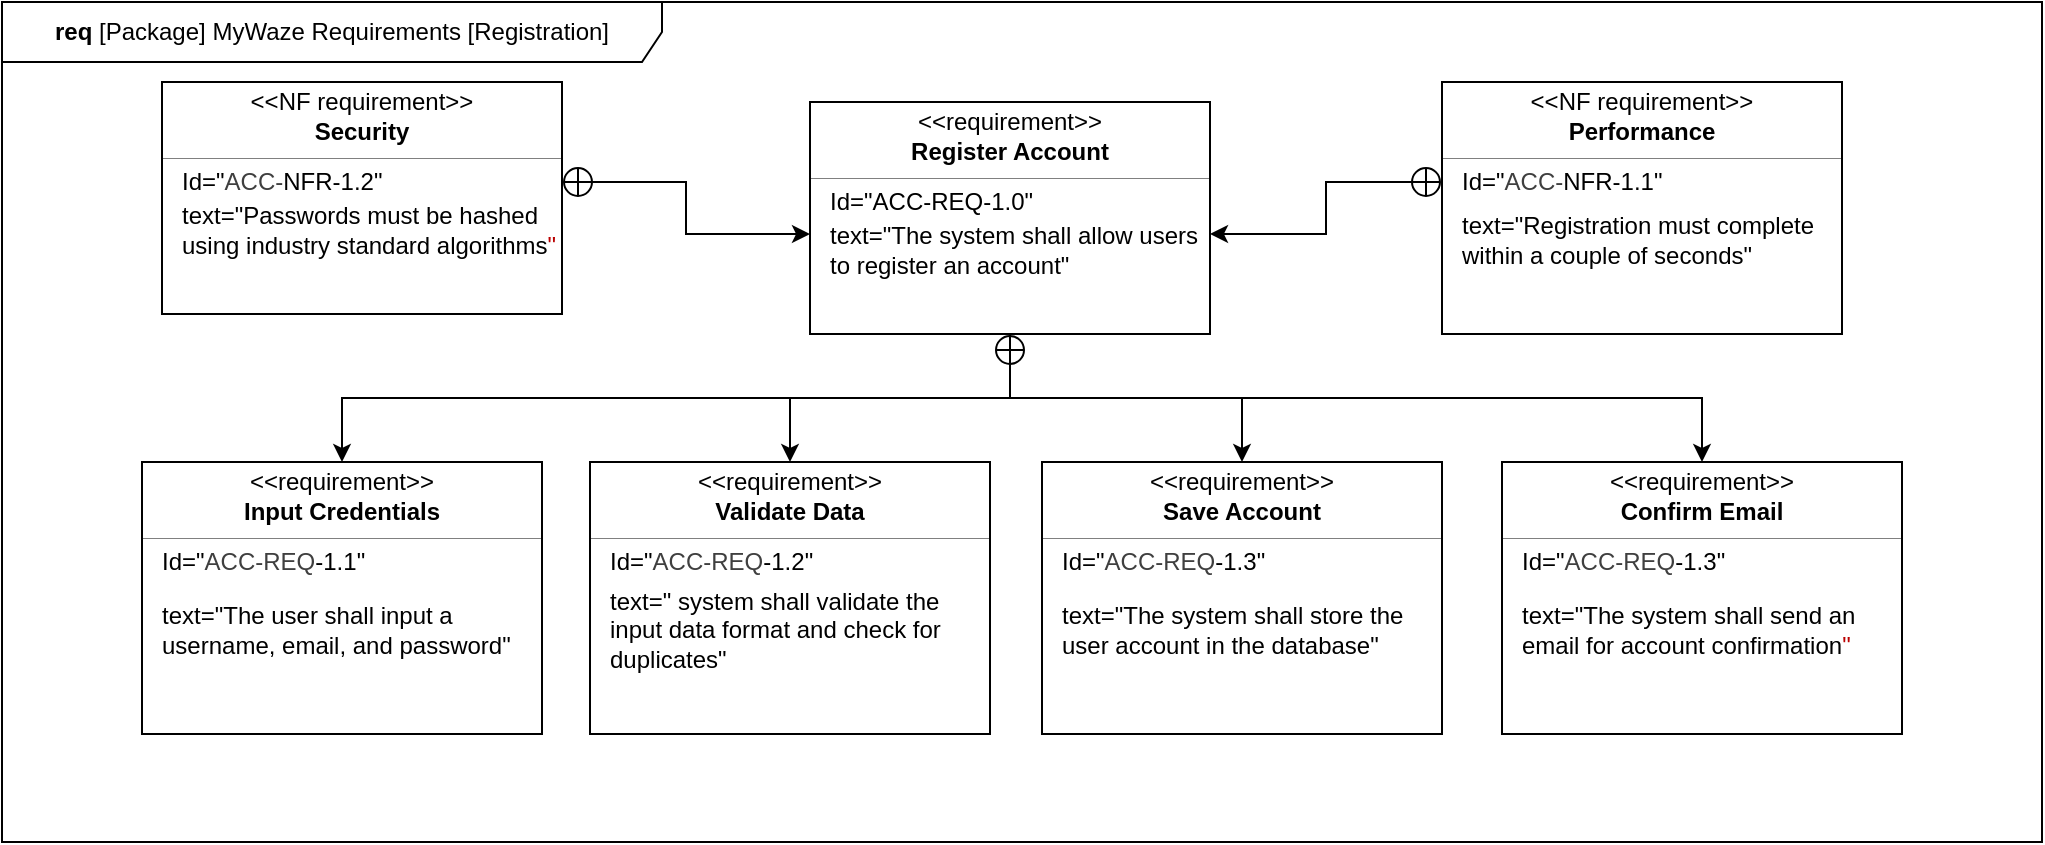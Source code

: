 <mxfile version="26.2.14">
  <diagram name="Page-1" id="jVy5ansgh5haitN2zPb1">
    <mxGraphModel dx="1034" dy="536" grid="1" gridSize="10" guides="1" tooltips="1" connect="1" arrows="1" fold="1" page="1" pageScale="1" pageWidth="827" pageHeight="1169" math="0" shadow="0">
      <root>
        <mxCell id="0" />
        <mxCell id="1" parent="0" />
        <mxCell id="3hlQd6VnyrCngBvV6r2V-1" value="&lt;b&gt;req&amp;nbsp;&lt;/b&gt;[Package] MyWaze Requirements [Registration]" style="shape=umlFrame;whiteSpace=wrap;html=1;pointerEvents=0;recursiveResize=0;container=1;collapsible=0;width=330;height=30;" parent="1" vertex="1">
          <mxGeometry x="40" y="20" width="1020" height="420" as="geometry" />
        </mxCell>
        <mxCell id="3hlQd6VnyrCngBvV6r2V-31" value="" style="fontStyle=1;align=center;verticalAlign=middle;childLayout=stackLayout;horizontal=1;horizontalStack=0;resizeParent=1;resizeParentMax=0;resizeLast=0;marginBottom=0;" parent="3hlQd6VnyrCngBvV6r2V-1" vertex="1">
          <mxGeometry x="294" y="230" width="200" height="136" as="geometry" />
        </mxCell>
        <mxCell id="3hlQd6VnyrCngBvV6r2V-32" value="&amp;lt;&amp;lt;requirement&amp;gt;&amp;gt;" style="html=1;align=center;spacing=0;verticalAlign=middle;strokeColor=none;fillColor=none;whiteSpace=wrap;spacingTop=3;" parent="3hlQd6VnyrCngBvV6r2V-31" vertex="1">
          <mxGeometry width="200" height="16" as="geometry" />
        </mxCell>
        <mxCell id="3hlQd6VnyrCngBvV6r2V-33" value="&lt;div&gt;Validate Data&lt;/div&gt;" style="html=1;align=center;spacing=0;verticalAlign=middle;strokeColor=none;fillColor=none;whiteSpace=wrap;fontStyle=1" parent="3hlQd6VnyrCngBvV6r2V-31" vertex="1">
          <mxGeometry y="16" width="200" height="18" as="geometry" />
        </mxCell>
        <mxCell id="3hlQd6VnyrCngBvV6r2V-34" value="" style="line;strokeWidth=0.25;fillColor=none;align=left;verticalAlign=middle;spacingTop=-1;spacingLeft=3;spacingRight=3;rotatable=0;labelPosition=right;points=[];portConstraint=eastwest;" parent="3hlQd6VnyrCngBvV6r2V-31" vertex="1">
          <mxGeometry y="34" width="200" height="8" as="geometry" />
        </mxCell>
        <mxCell id="3hlQd6VnyrCngBvV6r2V-35" value="Id=&quot;&lt;span style=&quot;color: rgb(63, 63, 63);&quot;&gt;ACC-REQ&lt;/span&gt;&lt;span style=&quot;background-color: transparent;&quot;&gt;-1.2&lt;/span&gt;&quot;" style="html=1;align=left;spacing=0;verticalAlign=middle;strokeColor=none;fillColor=none;whiteSpace=wrap;spacingLeft=10;" parent="3hlQd6VnyrCngBvV6r2V-31" vertex="1">
          <mxGeometry y="42" width="200" height="16" as="geometry" />
        </mxCell>
        <mxCell id="3hlQd6VnyrCngBvV6r2V-36" value="text=&quot;&amp;nbsp;system shall validate the input data format and check for duplicates&quot;" style="html=1;align=left;spacing=0;verticalAlign=middle;strokeColor=none;fillColor=none;whiteSpace=wrap;spacingLeft=10;" parent="3hlQd6VnyrCngBvV6r2V-31" vertex="1">
          <mxGeometry y="58" width="200" height="52" as="geometry" />
        </mxCell>
        <mxCell id="3hlQd6VnyrCngBvV6r2V-37" value="" style="html=1;align=center;spacing=0;verticalAlign=middle;strokeColor=none;fillColor=none;whiteSpace=wrap;" parent="3hlQd6VnyrCngBvV6r2V-31" vertex="1">
          <mxGeometry y="110" width="200" height="26" as="geometry" />
        </mxCell>
        <mxCell id="3hlQd6VnyrCngBvV6r2V-39" value="" style="fontStyle=1;align=center;verticalAlign=middle;childLayout=stackLayout;horizontal=1;horizontalStack=0;resizeParent=1;resizeParentMax=0;resizeLast=0;marginBottom=0;" parent="3hlQd6VnyrCngBvV6r2V-1" vertex="1">
          <mxGeometry x="520" y="230" width="200" height="136" as="geometry" />
        </mxCell>
        <mxCell id="3hlQd6VnyrCngBvV6r2V-40" value="&amp;lt;&amp;lt;requirement&amp;gt;&amp;gt;" style="html=1;align=center;spacing=0;verticalAlign=middle;strokeColor=none;fillColor=none;whiteSpace=wrap;spacingTop=3;" parent="3hlQd6VnyrCngBvV6r2V-39" vertex="1">
          <mxGeometry width="200" height="16" as="geometry" />
        </mxCell>
        <mxCell id="3hlQd6VnyrCngBvV6r2V-41" value="Save Account" style="html=1;align=center;spacing=0;verticalAlign=middle;strokeColor=none;fillColor=none;whiteSpace=wrap;fontStyle=1" parent="3hlQd6VnyrCngBvV6r2V-39" vertex="1">
          <mxGeometry y="16" width="200" height="18" as="geometry" />
        </mxCell>
        <mxCell id="3hlQd6VnyrCngBvV6r2V-42" value="" style="line;strokeWidth=0.25;fillColor=none;align=left;verticalAlign=middle;spacingTop=-1;spacingLeft=3;spacingRight=3;rotatable=0;labelPosition=right;points=[];portConstraint=eastwest;" parent="3hlQd6VnyrCngBvV6r2V-39" vertex="1">
          <mxGeometry y="34" width="200" height="8" as="geometry" />
        </mxCell>
        <mxCell id="3hlQd6VnyrCngBvV6r2V-43" value="Id=&quot;&lt;span style=&quot;color: rgb(63, 63, 63);&quot;&gt;ACC-REQ&lt;/span&gt;&lt;span style=&quot;background-color: transparent;&quot;&gt;-1.3&lt;/span&gt;&quot;" style="html=1;align=left;spacing=0;verticalAlign=middle;strokeColor=none;fillColor=none;whiteSpace=wrap;spacingLeft=10;" parent="3hlQd6VnyrCngBvV6r2V-39" vertex="1">
          <mxGeometry y="42" width="200" height="16" as="geometry" />
        </mxCell>
        <mxCell id="3hlQd6VnyrCngBvV6r2V-44" value="text=&quot;&lt;span style=&quot;background-color: transparent;&quot;&gt;The system shall store the user account in the database&lt;/span&gt;&lt;span style=&quot;background-color: transparent; color: light-dark(rgb(0, 0, 0), rgb(255, 255, 255));&quot;&gt;&quot;&lt;/span&gt;" style="html=1;align=left;spacing=0;verticalAlign=middle;strokeColor=none;fillColor=none;whiteSpace=wrap;spacingLeft=10;" parent="3hlQd6VnyrCngBvV6r2V-39" vertex="1">
          <mxGeometry y="58" width="200" height="52" as="geometry" />
        </mxCell>
        <mxCell id="3hlQd6VnyrCngBvV6r2V-45" value="" style="html=1;align=center;spacing=0;verticalAlign=middle;strokeColor=none;fillColor=none;whiteSpace=wrap;" parent="3hlQd6VnyrCngBvV6r2V-39" vertex="1">
          <mxGeometry y="110" width="200" height="26" as="geometry" />
        </mxCell>
        <mxCell id="3hlQd6VnyrCngBvV6r2V-16" value="" style="fontStyle=1;align=center;verticalAlign=middle;childLayout=stackLayout;horizontal=1;horizontalStack=0;resizeParent=1;resizeParentMax=0;resizeLast=0;marginBottom=0;" parent="1" vertex="1">
          <mxGeometry x="444" y="70" width="200" height="116" as="geometry" />
        </mxCell>
        <mxCell id="3hlQd6VnyrCngBvV6r2V-17" value="&amp;lt;&amp;lt;requirement&amp;gt;&amp;gt;" style="html=1;align=center;spacing=0;verticalAlign=middle;strokeColor=none;fillColor=none;whiteSpace=wrap;spacingTop=3;" parent="3hlQd6VnyrCngBvV6r2V-16" vertex="1">
          <mxGeometry width="200" height="16" as="geometry" />
        </mxCell>
        <mxCell id="3hlQd6VnyrCngBvV6r2V-18" value="Register Account" style="html=1;align=center;spacing=0;verticalAlign=middle;strokeColor=none;fillColor=none;whiteSpace=wrap;fontStyle=1" parent="3hlQd6VnyrCngBvV6r2V-16" vertex="1">
          <mxGeometry y="16" width="200" height="18" as="geometry" />
        </mxCell>
        <mxCell id="3hlQd6VnyrCngBvV6r2V-19" value="" style="line;strokeWidth=0.25;fillColor=none;align=left;verticalAlign=middle;spacingTop=-1;spacingLeft=3;spacingRight=3;rotatable=0;labelPosition=right;points=[];portConstraint=eastwest;" parent="3hlQd6VnyrCngBvV6r2V-16" vertex="1">
          <mxGeometry y="34" width="200" height="8" as="geometry" />
        </mxCell>
        <mxCell id="3hlQd6VnyrCngBvV6r2V-21" value="Id=&quot;&lt;span style=&quot;background-color: transparent;&quot;&gt;ACC-REQ-1.0&lt;/span&gt;&quot;" style="html=1;align=left;spacing=0;verticalAlign=middle;strokeColor=none;fillColor=none;whiteSpace=wrap;spacingLeft=10;" parent="3hlQd6VnyrCngBvV6r2V-16" vertex="1">
          <mxGeometry y="42" width="200" height="16" as="geometry" />
        </mxCell>
        <mxCell id="3hlQd6VnyrCngBvV6r2V-20" value="text=&quot;The system shall allow users to register an account&quot;" style="html=1;align=left;spacing=0;verticalAlign=middle;strokeColor=none;fillColor=none;whiteSpace=wrap;spacingLeft=10;" parent="3hlQd6VnyrCngBvV6r2V-16" vertex="1">
          <mxGeometry y="58" width="200" height="32" as="geometry" />
        </mxCell>
        <mxCell id="3hlQd6VnyrCngBvV6r2V-22" value="" style="html=1;align=center;spacing=0;verticalAlign=middle;strokeColor=none;fillColor=none;whiteSpace=wrap;" parent="3hlQd6VnyrCngBvV6r2V-16" vertex="1">
          <mxGeometry y="90" width="200" height="26" as="geometry" />
        </mxCell>
        <mxCell id="3hlQd6VnyrCngBvV6r2V-24" value="" style="fontStyle=1;align=center;verticalAlign=middle;childLayout=stackLayout;horizontal=1;horizontalStack=0;resizeParent=1;resizeParentMax=0;resizeLast=0;marginBottom=0;" parent="1" vertex="1">
          <mxGeometry x="110" y="250" width="200" height="136" as="geometry" />
        </mxCell>
        <mxCell id="3hlQd6VnyrCngBvV6r2V-25" value="&amp;lt;&amp;lt;requirement&amp;gt;&amp;gt;" style="html=1;align=center;spacing=0;verticalAlign=middle;strokeColor=none;fillColor=none;whiteSpace=wrap;spacingTop=3;" parent="3hlQd6VnyrCngBvV6r2V-24" vertex="1">
          <mxGeometry width="200" height="16" as="geometry" />
        </mxCell>
        <mxCell id="3hlQd6VnyrCngBvV6r2V-26" value="Input Credentials" style="html=1;align=center;spacing=0;verticalAlign=middle;strokeColor=none;fillColor=none;whiteSpace=wrap;fontStyle=1" parent="3hlQd6VnyrCngBvV6r2V-24" vertex="1">
          <mxGeometry y="16" width="200" height="18" as="geometry" />
        </mxCell>
        <mxCell id="3hlQd6VnyrCngBvV6r2V-27" value="" style="line;strokeWidth=0.25;fillColor=none;align=left;verticalAlign=middle;spacingTop=-1;spacingLeft=3;spacingRight=3;rotatable=0;labelPosition=right;points=[];portConstraint=eastwest;" parent="3hlQd6VnyrCngBvV6r2V-24" vertex="1">
          <mxGeometry y="34" width="200" height="8" as="geometry" />
        </mxCell>
        <mxCell id="3hlQd6VnyrCngBvV6r2V-28" value="Id=&quot;&lt;span style=&quot;color: rgb(63, 63, 63);&quot;&gt;ACC-REQ&lt;/span&gt;&lt;span style=&quot;background-color: transparent;&quot;&gt;-1.1&lt;/span&gt;&quot;" style="html=1;align=left;spacing=0;verticalAlign=middle;strokeColor=none;fillColor=none;whiteSpace=wrap;spacingLeft=10;" parent="3hlQd6VnyrCngBvV6r2V-24" vertex="1">
          <mxGeometry y="42" width="200" height="16" as="geometry" />
        </mxCell>
        <mxCell id="3hlQd6VnyrCngBvV6r2V-29" value="text=&quot;&lt;span style=&quot;background-color: transparent;&quot;&gt;The user shall input a username, email, and password&lt;/span&gt;&lt;span style=&quot;background-color: transparent; color: light-dark(rgb(0, 0, 0), rgb(255, 255, 255));&quot;&gt;&quot;&lt;/span&gt;" style="html=1;align=left;spacing=0;verticalAlign=middle;strokeColor=none;fillColor=none;whiteSpace=wrap;spacingLeft=10;" parent="3hlQd6VnyrCngBvV6r2V-24" vertex="1">
          <mxGeometry y="58" width="200" height="52" as="geometry" />
        </mxCell>
        <mxCell id="3hlQd6VnyrCngBvV6r2V-30" value="" style="html=1;align=center;spacing=0;verticalAlign=middle;strokeColor=none;fillColor=none;whiteSpace=wrap;" parent="3hlQd6VnyrCngBvV6r2V-24" vertex="1">
          <mxGeometry y="110" width="200" height="26" as="geometry" />
        </mxCell>
        <mxCell id="3hlQd6VnyrCngBvV6r2V-46" style="edgeStyle=orthogonalEdgeStyle;rounded=0;orthogonalLoop=1;jettySize=auto;html=1;exitX=0.5;exitY=1;exitDx=0;exitDy=0;entryX=0.5;entryY=0;entryDx=0;entryDy=0;" parent="1" source="3hlQd6VnyrCngBvV6r2V-22" target="3hlQd6VnyrCngBvV6r2V-25" edge="1">
          <mxGeometry relative="1" as="geometry" />
        </mxCell>
        <mxCell id="3hlQd6VnyrCngBvV6r2V-47" style="edgeStyle=orthogonalEdgeStyle;rounded=0;orthogonalLoop=1;jettySize=auto;html=1;exitX=0.5;exitY=1;exitDx=0;exitDy=0;entryX=0.5;entryY=0;entryDx=0;entryDy=0;" parent="1" source="3hlQd6VnyrCngBvV6r2V-22" target="3hlQd6VnyrCngBvV6r2V-32" edge="1">
          <mxGeometry relative="1" as="geometry" />
        </mxCell>
        <mxCell id="3hlQd6VnyrCngBvV6r2V-48" style="edgeStyle=orthogonalEdgeStyle;rounded=0;orthogonalLoop=1;jettySize=auto;html=1;exitX=0.5;exitY=1;exitDx=0;exitDy=0;entryX=0.5;entryY=0;entryDx=0;entryDy=0;startArrow=circlePlus;startFill=0;" parent="1" source="3hlQd6VnyrCngBvV6r2V-22" target="3hlQd6VnyrCngBvV6r2V-40" edge="1">
          <mxGeometry relative="1" as="geometry" />
        </mxCell>
        <mxCell id="3hlQd6VnyrCngBvV6r2V-56" value="" style="fontStyle=1;align=center;verticalAlign=middle;childLayout=stackLayout;horizontal=1;horizontalStack=0;resizeParent=1;resizeParentMax=0;resizeLast=0;marginBottom=0;" parent="1" vertex="1">
          <mxGeometry x="760" y="60" width="200" height="126" as="geometry" />
        </mxCell>
        <mxCell id="3hlQd6VnyrCngBvV6r2V-57" value="&amp;lt;&amp;lt;NF requirement&amp;gt;&amp;gt;" style="html=1;align=center;spacing=0;verticalAlign=middle;strokeColor=none;fillColor=none;whiteSpace=wrap;spacingTop=3;" parent="3hlQd6VnyrCngBvV6r2V-56" vertex="1">
          <mxGeometry width="200" height="16" as="geometry" />
        </mxCell>
        <mxCell id="3hlQd6VnyrCngBvV6r2V-58" value="Performance" style="html=1;align=center;spacing=0;verticalAlign=middle;strokeColor=none;fillColor=none;whiteSpace=wrap;fontStyle=1" parent="3hlQd6VnyrCngBvV6r2V-56" vertex="1">
          <mxGeometry y="16" width="200" height="18" as="geometry" />
        </mxCell>
        <mxCell id="3hlQd6VnyrCngBvV6r2V-59" value="" style="line;strokeWidth=0.25;fillColor=none;align=left;verticalAlign=middle;spacingTop=-1;spacingLeft=3;spacingRight=3;rotatable=0;labelPosition=right;points=[];portConstraint=eastwest;" parent="3hlQd6VnyrCngBvV6r2V-56" vertex="1">
          <mxGeometry y="34" width="200" height="8" as="geometry" />
        </mxCell>
        <mxCell id="3hlQd6VnyrCngBvV6r2V-60" value="Id=&quot;&lt;span style=&quot;color: rgb(63, 63, 63);&quot;&gt;ACC-&lt;/span&gt;&lt;span style=&quot;background-color: transparent;&quot;&gt;NFR-1.1&lt;/span&gt;&quot;" style="html=1;align=left;spacing=0;verticalAlign=middle;strokeColor=none;fillColor=none;whiteSpace=wrap;spacingLeft=10;" parent="3hlQd6VnyrCngBvV6r2V-56" vertex="1">
          <mxGeometry y="42" width="200" height="16" as="geometry" />
        </mxCell>
        <mxCell id="3hlQd6VnyrCngBvV6r2V-61" value="text=&quot;&lt;span style=&quot;background-color: transparent;&quot;&gt;Registration must complete within a couple of seconds&lt;/span&gt;&lt;span style=&quot;background-color: transparent; color: light-dark(rgb(0, 0, 0), rgb(255, 255, 255));&quot;&gt;&quot;&lt;/span&gt;" style="html=1;align=left;spacing=0;verticalAlign=middle;strokeColor=none;fillColor=none;whiteSpace=wrap;spacingLeft=10;" parent="3hlQd6VnyrCngBvV6r2V-56" vertex="1">
          <mxGeometry y="58" width="200" height="42" as="geometry" />
        </mxCell>
        <mxCell id="3hlQd6VnyrCngBvV6r2V-62" value="" style="html=1;align=center;spacing=0;verticalAlign=middle;strokeColor=none;fillColor=none;whiteSpace=wrap;" parent="3hlQd6VnyrCngBvV6r2V-56" vertex="1">
          <mxGeometry y="100" width="200" height="26" as="geometry" />
        </mxCell>
        <mxCell id="3hlQd6VnyrCngBvV6r2V-63" value="" style="fontStyle=1;align=center;verticalAlign=middle;childLayout=stackLayout;horizontal=1;horizontalStack=0;resizeParent=1;resizeParentMax=0;resizeLast=0;marginBottom=0;" parent="1" vertex="1">
          <mxGeometry x="120" y="60" width="200" height="116" as="geometry" />
        </mxCell>
        <mxCell id="3hlQd6VnyrCngBvV6r2V-64" value="&amp;lt;&amp;lt;NF requirement&amp;gt;&amp;gt;" style="html=1;align=center;spacing=0;verticalAlign=middle;strokeColor=none;fillColor=none;whiteSpace=wrap;spacingTop=3;" parent="3hlQd6VnyrCngBvV6r2V-63" vertex="1">
          <mxGeometry width="200" height="16" as="geometry" />
        </mxCell>
        <mxCell id="3hlQd6VnyrCngBvV6r2V-65" value="Security" style="html=1;align=center;spacing=0;verticalAlign=middle;strokeColor=none;fillColor=none;whiteSpace=wrap;fontStyle=1" parent="3hlQd6VnyrCngBvV6r2V-63" vertex="1">
          <mxGeometry y="16" width="200" height="18" as="geometry" />
        </mxCell>
        <mxCell id="3hlQd6VnyrCngBvV6r2V-66" value="" style="line;strokeWidth=0.25;fillColor=none;align=left;verticalAlign=middle;spacingTop=-1;spacingLeft=3;spacingRight=3;rotatable=0;labelPosition=right;points=[];portConstraint=eastwest;" parent="3hlQd6VnyrCngBvV6r2V-63" vertex="1">
          <mxGeometry y="34" width="200" height="8" as="geometry" />
        </mxCell>
        <mxCell id="3hlQd6VnyrCngBvV6r2V-67" value="Id=&quot;&lt;span style=&quot;color: rgb(63, 63, 63);&quot;&gt;ACC-&lt;/span&gt;&lt;span style=&quot;background-color: transparent;&quot;&gt;NFR-1.2&lt;/span&gt;&quot;" style="html=1;align=left;spacing=0;verticalAlign=middle;strokeColor=none;fillColor=none;whiteSpace=wrap;spacingLeft=10;" parent="3hlQd6VnyrCngBvV6r2V-63" vertex="1">
          <mxGeometry y="42" width="200" height="16" as="geometry" />
        </mxCell>
        <mxCell id="3hlQd6VnyrCngBvV6r2V-68" value="text=&quot;&lt;span style=&quot;background-color: transparent;&quot;&gt;&lt;font&gt;Passwords must be hashed using industry standard algorithms&lt;font color=&quot;rgba(0, 0, 0, 0)&quot;&gt;&quot;&lt;/font&gt;&lt;/font&gt;&lt;/span&gt;" style="html=1;align=left;spacing=0;verticalAlign=middle;strokeColor=none;fillColor=none;whiteSpace=wrap;spacingLeft=10;" parent="3hlQd6VnyrCngBvV6r2V-63" vertex="1">
          <mxGeometry y="58" width="200" height="32" as="geometry" />
        </mxCell>
        <mxCell id="3hlQd6VnyrCngBvV6r2V-69" value="" style="html=1;align=center;spacing=0;verticalAlign=middle;strokeColor=none;fillColor=none;whiteSpace=wrap;" parent="3hlQd6VnyrCngBvV6r2V-63" vertex="1">
          <mxGeometry y="90" width="200" height="26" as="geometry" />
        </mxCell>
        <mxCell id="3hlQd6VnyrCngBvV6r2V-70" style="edgeStyle=orthogonalEdgeStyle;rounded=0;orthogonalLoop=1;jettySize=auto;html=1;entryX=0;entryY=0.25;entryDx=0;entryDy=0;startArrow=circlePlus;startFill=0;" parent="1" source="3hlQd6VnyrCngBvV6r2V-67" target="3hlQd6VnyrCngBvV6r2V-20" edge="1">
          <mxGeometry relative="1" as="geometry" />
        </mxCell>
        <mxCell id="3hlQd6VnyrCngBvV6r2V-77" value="" style="fontStyle=1;align=center;verticalAlign=middle;childLayout=stackLayout;horizontal=1;horizontalStack=0;resizeParent=1;resizeParentMax=0;resizeLast=0;marginBottom=0;" parent="1" vertex="1">
          <mxGeometry x="790" y="250" width="200" height="136" as="geometry" />
        </mxCell>
        <mxCell id="3hlQd6VnyrCngBvV6r2V-78" value="&amp;lt;&amp;lt;requirement&amp;gt;&amp;gt;" style="html=1;align=center;spacing=0;verticalAlign=middle;strokeColor=none;fillColor=none;whiteSpace=wrap;spacingTop=3;" parent="3hlQd6VnyrCngBvV6r2V-77" vertex="1">
          <mxGeometry width="200" height="16" as="geometry" />
        </mxCell>
        <mxCell id="3hlQd6VnyrCngBvV6r2V-79" value="Confirm Email" style="html=1;align=center;spacing=0;verticalAlign=middle;strokeColor=none;fillColor=none;whiteSpace=wrap;fontStyle=1" parent="3hlQd6VnyrCngBvV6r2V-77" vertex="1">
          <mxGeometry y="16" width="200" height="18" as="geometry" />
        </mxCell>
        <mxCell id="3hlQd6VnyrCngBvV6r2V-80" value="" style="line;strokeWidth=0.25;fillColor=none;align=left;verticalAlign=middle;spacingTop=-1;spacingLeft=3;spacingRight=3;rotatable=0;labelPosition=right;points=[];portConstraint=eastwest;" parent="3hlQd6VnyrCngBvV6r2V-77" vertex="1">
          <mxGeometry y="34" width="200" height="8" as="geometry" />
        </mxCell>
        <mxCell id="3hlQd6VnyrCngBvV6r2V-81" value="Id=&quot;&lt;span style=&quot;color: rgb(63, 63, 63);&quot;&gt;ACC-REQ&lt;/span&gt;&lt;span style=&quot;background-color: transparent;&quot;&gt;-1.3&lt;/span&gt;&quot;" style="html=1;align=left;spacing=0;verticalAlign=middle;strokeColor=none;fillColor=none;whiteSpace=wrap;spacingLeft=10;" parent="3hlQd6VnyrCngBvV6r2V-77" vertex="1">
          <mxGeometry y="42" width="200" height="16" as="geometry" />
        </mxCell>
        <mxCell id="3hlQd6VnyrCngBvV6r2V-82" value="text=&quot;&lt;span style=&quot;background-color: transparent;&quot;&gt;The system shall send an email for account confirmation&lt;font color=&quot;rgba(0, 0, 0, 0)&quot;&gt;&quot;&lt;/font&gt;&lt;/span&gt;" style="html=1;align=left;spacing=0;verticalAlign=middle;strokeColor=none;fillColor=none;whiteSpace=wrap;spacingLeft=10;" parent="3hlQd6VnyrCngBvV6r2V-77" vertex="1">
          <mxGeometry y="58" width="200" height="52" as="geometry" />
        </mxCell>
        <mxCell id="3hlQd6VnyrCngBvV6r2V-83" value="" style="html=1;align=center;spacing=0;verticalAlign=middle;strokeColor=none;fillColor=none;whiteSpace=wrap;" parent="3hlQd6VnyrCngBvV6r2V-77" vertex="1">
          <mxGeometry y="110" width="200" height="26" as="geometry" />
        </mxCell>
        <mxCell id="3hlQd6VnyrCngBvV6r2V-84" style="edgeStyle=orthogonalEdgeStyle;rounded=0;orthogonalLoop=1;jettySize=auto;html=1;entryX=0.5;entryY=0;entryDx=0;entryDy=0;exitX=0.5;exitY=1;exitDx=0;exitDy=0;" parent="1" source="3hlQd6VnyrCngBvV6r2V-22" target="3hlQd6VnyrCngBvV6r2V-78" edge="1">
          <mxGeometry relative="1" as="geometry" />
        </mxCell>
        <mxCell id="3hlQd6VnyrCngBvV6r2V-85" style="edgeStyle=orthogonalEdgeStyle;rounded=0;orthogonalLoop=1;jettySize=auto;html=1;entryX=1;entryY=0.25;entryDx=0;entryDy=0;startArrow=circlePlus;startFill=0;" parent="1" target="3hlQd6VnyrCngBvV6r2V-20" edge="1">
          <mxGeometry relative="1" as="geometry">
            <mxPoint x="760" y="110" as="sourcePoint" />
            <Array as="points">
              <mxPoint x="760" y="110" />
              <mxPoint x="702" y="110" />
              <mxPoint x="702" y="136" />
            </Array>
          </mxGeometry>
        </mxCell>
      </root>
    </mxGraphModel>
  </diagram>
</mxfile>

